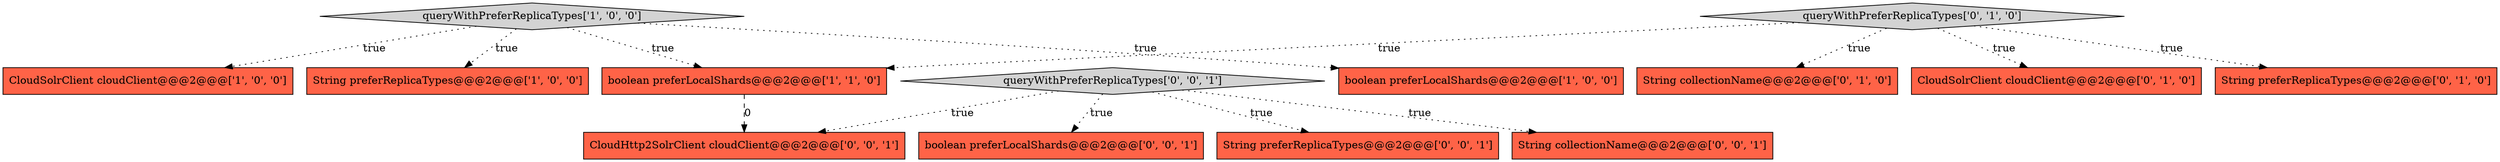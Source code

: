 digraph {
0 [style = filled, label = "queryWithPreferReplicaTypes['1', '0', '0']", fillcolor = lightgray, shape = diamond image = "AAA0AAABBB1BBB"];
3 [style = filled, label = "CloudSolrClient cloudClient@@@2@@@['1', '0', '0']", fillcolor = tomato, shape = box image = "AAA0AAABBB1BBB"];
6 [style = filled, label = "queryWithPreferReplicaTypes['0', '1', '0']", fillcolor = lightgray, shape = diamond image = "AAA0AAABBB2BBB"];
12 [style = filled, label = "queryWithPreferReplicaTypes['0', '0', '1']", fillcolor = lightgray, shape = diamond image = "AAA0AAABBB3BBB"];
13 [style = filled, label = "CloudHttp2SolrClient cloudClient@@@2@@@['0', '0', '1']", fillcolor = tomato, shape = box image = "AAA0AAABBB3BBB"];
4 [style = filled, label = "boolean preferLocalShards@@@2@@@['1', '1', '0']", fillcolor = tomato, shape = box image = "AAA0AAABBB1BBB"];
7 [style = filled, label = "String collectionName@@@2@@@['0', '1', '0']", fillcolor = tomato, shape = box image = "AAA0AAABBB2BBB"];
8 [style = filled, label = "CloudSolrClient cloudClient@@@2@@@['0', '1', '0']", fillcolor = tomato, shape = box image = "AAA0AAABBB2BBB"];
1 [style = filled, label = "String preferReplicaTypes@@@2@@@['1', '0', '0']", fillcolor = tomato, shape = box image = "AAA0AAABBB1BBB"];
2 [style = filled, label = "boolean preferLocalShards@@@2@@@['1', '0', '0']", fillcolor = tomato, shape = box image = "AAA0AAABBB1BBB"];
5 [style = filled, label = "String preferReplicaTypes@@@2@@@['0', '1', '0']", fillcolor = tomato, shape = box image = "AAA0AAABBB2BBB"];
10 [style = filled, label = "String preferReplicaTypes@@@2@@@['0', '0', '1']", fillcolor = tomato, shape = box image = "AAA0AAABBB3BBB"];
11 [style = filled, label = "String collectionName@@@2@@@['0', '0', '1']", fillcolor = tomato, shape = box image = "AAA0AAABBB3BBB"];
9 [style = filled, label = "boolean preferLocalShards@@@2@@@['0', '0', '1']", fillcolor = tomato, shape = box image = "AAA0AAABBB3BBB"];
12->13 [style = dotted, label="true"];
0->3 [style = dotted, label="true"];
0->2 [style = dotted, label="true"];
6->4 [style = dotted, label="true"];
12->10 [style = dotted, label="true"];
4->13 [style = dashed, label="0"];
6->8 [style = dotted, label="true"];
0->4 [style = dotted, label="true"];
6->5 [style = dotted, label="true"];
0->1 [style = dotted, label="true"];
12->9 [style = dotted, label="true"];
12->11 [style = dotted, label="true"];
6->7 [style = dotted, label="true"];
}
